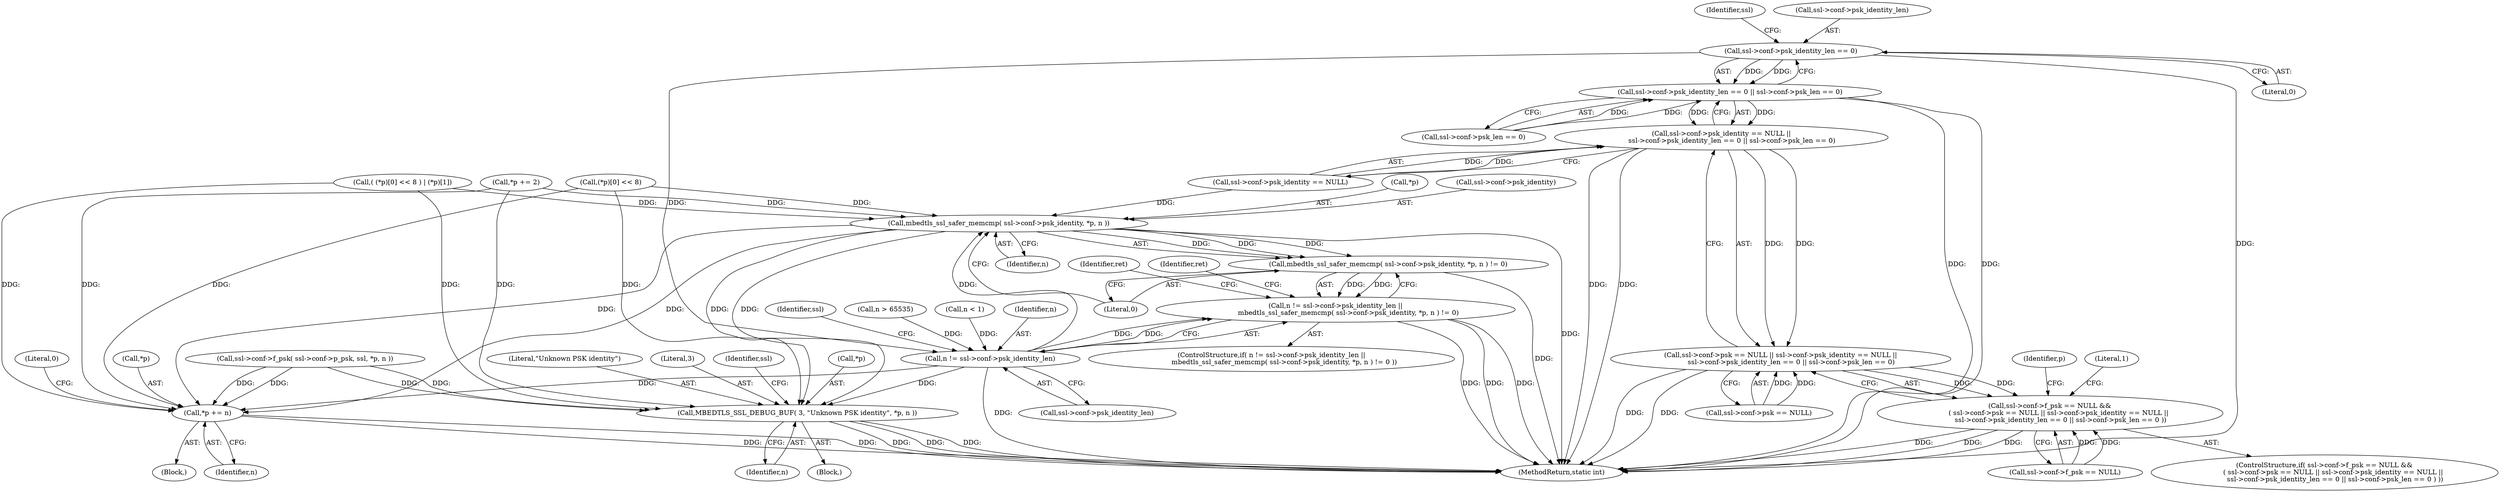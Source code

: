 digraph "0_mbedtls_83c9f495ffe70c7dd280b41fdfd4881485a3bc28@pointer" {
"1000138" [label="(Call,ssl->conf->psk_identity_len == 0)"];
"1000137" [label="(Call,ssl->conf->psk_identity_len == 0 || ssl->conf->psk_len == 0)"];
"1000129" [label="(Call,ssl->conf->psk_identity == NULL ||\n          ssl->conf->psk_identity_len == 0 || ssl->conf->psk_len == 0)"];
"1000121" [label="(Call,ssl->conf->psk == NULL || ssl->conf->psk_identity == NULL ||\n          ssl->conf->psk_identity_len == 0 || ssl->conf->psk_len == 0)"];
"1000113" [label="(Call,ssl->conf->f_psk == NULL &&\n        ( ssl->conf->psk == NULL || ssl->conf->psk_identity == NULL ||\n          ssl->conf->psk_identity_len == 0 || ssl->conf->psk_len == 0 ))"];
"1000238" [label="(Call,n != ssl->conf->psk_identity_len)"];
"1000237" [label="(Call,n != ssl->conf->psk_identity_len ||\n            mbedtls_ssl_safer_memcmp( ssl->conf->psk_identity, *p, n ) != 0)"];
"1000246" [label="(Call,mbedtls_ssl_safer_memcmp( ssl->conf->psk_identity, *p, n ))"];
"1000245" [label="(Call,mbedtls_ssl_safer_memcmp( ssl->conf->psk_identity, *p, n ) != 0)"];
"1000265" [label="(Call,MBEDTLS_SSL_DEBUG_BUF( 3, \"Unknown PSK identity\", *p, n ))"];
"1000277" [label="(Call,*p += n)"];
"1000249" [label="(Identifier,ssl)"];
"1000268" [label="(Call,*p)"];
"1000130" [label="(Call,ssl->conf->psk_identity == NULL)"];
"1000265" [label="(Call,MBEDTLS_SSL_DEBUG_BUF( 3, \"Unknown PSK identity\", *p, n ))"];
"1000184" [label="(Call,*p += 2)"];
"1000283" [label="(MethodReturn,static int)"];
"1000277" [label="(Call,*p += n)"];
"1000247" [label="(Call,ssl->conf->psk_identity)"];
"1000138" [label="(Call,ssl->conf->psk_identity_len == 0)"];
"1000220" [label="(Call,ssl->conf->f_psk( ssl->conf->p_psk, ssl, *p, n ))"];
"1000106" [label="(Block,)"];
"1000145" [label="(Call,ssl->conf->psk_len == 0)"];
"1000267" [label="(Literal,\"Unknown PSK identity\")"];
"1000237" [label="(Call,n != ssl->conf->psk_identity_len ||\n            mbedtls_ssl_safer_memcmp( ssl->conf->psk_identity, *p, n ) != 0)"];
"1000114" [label="(Call,ssl->conf->f_psk == NULL)"];
"1000264" [label="(Block,)"];
"1000278" [label="(Call,*p)"];
"1000144" [label="(Literal,0)"];
"1000194" [label="(Call,n > 65535)"];
"1000266" [label="(Literal,3)"];
"1000270" [label="(Identifier,n)"];
"1000174" [label="(Call,(*p)[0] << 8)"];
"1000240" [label="(Call,ssl->conf->psk_identity_len)"];
"1000236" [label="(ControlStructure,if( n != ssl->conf->psk_identity_len ||\n            mbedtls_ssl_safer_memcmp( ssl->conf->psk_identity, *p, n ) != 0 ))"];
"1000113" [label="(Call,ssl->conf->f_psk == NULL &&\n        ( ssl->conf->psk == NULL || ssl->conf->psk_identity == NULL ||\n          ssl->conf->psk_identity_len == 0 || ssl->conf->psk_len == 0 ))"];
"1000258" [label="(Identifier,ret)"];
"1000255" [label="(Literal,0)"];
"1000173" [label="(Call,( (*p)[0] << 8 ) | (*p)[1])"];
"1000129" [label="(Call,ssl->conf->psk_identity == NULL ||\n          ssl->conf->psk_identity_len == 0 || ssl->conf->psk_len == 0)"];
"1000190" [label="(Call,n < 1)"];
"1000254" [label="(Identifier,n)"];
"1000137" [label="(Call,ssl->conf->psk_identity_len == 0 || ssl->conf->psk_len == 0)"];
"1000262" [label="(Identifier,ret)"];
"1000272" [label="(Identifier,ssl)"];
"1000112" [label="(ControlStructure,if( ssl->conf->f_psk == NULL &&\n        ( ssl->conf->psk == NULL || ssl->conf->psk_identity == NULL ||\n          ssl->conf->psk_identity_len == 0 || ssl->conf->psk_len == 0 ) ))"];
"1000282" [label="(Literal,0)"];
"1000246" [label="(Call,mbedtls_ssl_safer_memcmp( ssl->conf->psk_identity, *p, n ))"];
"1000238" [label="(Call,n != ssl->conf->psk_identity_len)"];
"1000239" [label="(Identifier,n)"];
"1000280" [label="(Identifier,n)"];
"1000245" [label="(Call,mbedtls_ssl_safer_memcmp( ssl->conf->psk_identity, *p, n ) != 0)"];
"1000252" [label="(Call,*p)"];
"1000148" [label="(Identifier,ssl)"];
"1000139" [label="(Call,ssl->conf->psk_identity_len)"];
"1000122" [label="(Call,ssl->conf->psk == NULL)"];
"1000154" [label="(Literal,1)"];
"1000162" [label="(Identifier,p)"];
"1000121" [label="(Call,ssl->conf->psk == NULL || ssl->conf->psk_identity == NULL ||\n          ssl->conf->psk_identity_len == 0 || ssl->conf->psk_len == 0)"];
"1000138" -> "1000137"  [label="AST: "];
"1000138" -> "1000144"  [label="CFG: "];
"1000139" -> "1000138"  [label="AST: "];
"1000144" -> "1000138"  [label="AST: "];
"1000148" -> "1000138"  [label="CFG: "];
"1000137" -> "1000138"  [label="CFG: "];
"1000138" -> "1000283"  [label="DDG: "];
"1000138" -> "1000137"  [label="DDG: "];
"1000138" -> "1000137"  [label="DDG: "];
"1000138" -> "1000238"  [label="DDG: "];
"1000137" -> "1000129"  [label="AST: "];
"1000137" -> "1000145"  [label="CFG: "];
"1000145" -> "1000137"  [label="AST: "];
"1000129" -> "1000137"  [label="CFG: "];
"1000137" -> "1000283"  [label="DDG: "];
"1000137" -> "1000283"  [label="DDG: "];
"1000137" -> "1000129"  [label="DDG: "];
"1000137" -> "1000129"  [label="DDG: "];
"1000145" -> "1000137"  [label="DDG: "];
"1000145" -> "1000137"  [label="DDG: "];
"1000129" -> "1000121"  [label="AST: "];
"1000129" -> "1000130"  [label="CFG: "];
"1000130" -> "1000129"  [label="AST: "];
"1000121" -> "1000129"  [label="CFG: "];
"1000129" -> "1000283"  [label="DDG: "];
"1000129" -> "1000283"  [label="DDG: "];
"1000129" -> "1000121"  [label="DDG: "];
"1000129" -> "1000121"  [label="DDG: "];
"1000130" -> "1000129"  [label="DDG: "];
"1000130" -> "1000129"  [label="DDG: "];
"1000121" -> "1000113"  [label="AST: "];
"1000121" -> "1000122"  [label="CFG: "];
"1000122" -> "1000121"  [label="AST: "];
"1000113" -> "1000121"  [label="CFG: "];
"1000121" -> "1000283"  [label="DDG: "];
"1000121" -> "1000283"  [label="DDG: "];
"1000121" -> "1000113"  [label="DDG: "];
"1000121" -> "1000113"  [label="DDG: "];
"1000122" -> "1000121"  [label="DDG: "];
"1000122" -> "1000121"  [label="DDG: "];
"1000113" -> "1000112"  [label="AST: "];
"1000113" -> "1000114"  [label="CFG: "];
"1000114" -> "1000113"  [label="AST: "];
"1000154" -> "1000113"  [label="CFG: "];
"1000162" -> "1000113"  [label="CFG: "];
"1000113" -> "1000283"  [label="DDG: "];
"1000113" -> "1000283"  [label="DDG: "];
"1000113" -> "1000283"  [label="DDG: "];
"1000114" -> "1000113"  [label="DDG: "];
"1000114" -> "1000113"  [label="DDG: "];
"1000238" -> "1000237"  [label="AST: "];
"1000238" -> "1000240"  [label="CFG: "];
"1000239" -> "1000238"  [label="AST: "];
"1000240" -> "1000238"  [label="AST: "];
"1000249" -> "1000238"  [label="CFG: "];
"1000237" -> "1000238"  [label="CFG: "];
"1000238" -> "1000283"  [label="DDG: "];
"1000238" -> "1000237"  [label="DDG: "];
"1000238" -> "1000237"  [label="DDG: "];
"1000194" -> "1000238"  [label="DDG: "];
"1000190" -> "1000238"  [label="DDG: "];
"1000238" -> "1000246"  [label="DDG: "];
"1000238" -> "1000265"  [label="DDG: "];
"1000238" -> "1000277"  [label="DDG: "];
"1000237" -> "1000236"  [label="AST: "];
"1000237" -> "1000245"  [label="CFG: "];
"1000245" -> "1000237"  [label="AST: "];
"1000258" -> "1000237"  [label="CFG: "];
"1000262" -> "1000237"  [label="CFG: "];
"1000237" -> "1000283"  [label="DDG: "];
"1000237" -> "1000283"  [label="DDG: "];
"1000237" -> "1000283"  [label="DDG: "];
"1000245" -> "1000237"  [label="DDG: "];
"1000245" -> "1000237"  [label="DDG: "];
"1000246" -> "1000245"  [label="AST: "];
"1000246" -> "1000254"  [label="CFG: "];
"1000247" -> "1000246"  [label="AST: "];
"1000252" -> "1000246"  [label="AST: "];
"1000254" -> "1000246"  [label="AST: "];
"1000255" -> "1000246"  [label="CFG: "];
"1000246" -> "1000283"  [label="DDG: "];
"1000246" -> "1000245"  [label="DDG: "];
"1000246" -> "1000245"  [label="DDG: "];
"1000246" -> "1000245"  [label="DDG: "];
"1000130" -> "1000246"  [label="DDG: "];
"1000184" -> "1000246"  [label="DDG: "];
"1000173" -> "1000246"  [label="DDG: "];
"1000174" -> "1000246"  [label="DDG: "];
"1000246" -> "1000265"  [label="DDG: "];
"1000246" -> "1000265"  [label="DDG: "];
"1000246" -> "1000277"  [label="DDG: "];
"1000246" -> "1000277"  [label="DDG: "];
"1000245" -> "1000255"  [label="CFG: "];
"1000255" -> "1000245"  [label="AST: "];
"1000245" -> "1000283"  [label="DDG: "];
"1000265" -> "1000264"  [label="AST: "];
"1000265" -> "1000270"  [label="CFG: "];
"1000266" -> "1000265"  [label="AST: "];
"1000267" -> "1000265"  [label="AST: "];
"1000268" -> "1000265"  [label="AST: "];
"1000270" -> "1000265"  [label="AST: "];
"1000272" -> "1000265"  [label="CFG: "];
"1000265" -> "1000283"  [label="DDG: "];
"1000265" -> "1000283"  [label="DDG: "];
"1000265" -> "1000283"  [label="DDG: "];
"1000220" -> "1000265"  [label="DDG: "];
"1000220" -> "1000265"  [label="DDG: "];
"1000184" -> "1000265"  [label="DDG: "];
"1000173" -> "1000265"  [label="DDG: "];
"1000174" -> "1000265"  [label="DDG: "];
"1000277" -> "1000106"  [label="AST: "];
"1000277" -> "1000280"  [label="CFG: "];
"1000278" -> "1000277"  [label="AST: "];
"1000280" -> "1000277"  [label="AST: "];
"1000282" -> "1000277"  [label="CFG: "];
"1000277" -> "1000283"  [label="DDG: "];
"1000277" -> "1000283"  [label="DDG: "];
"1000220" -> "1000277"  [label="DDG: "];
"1000220" -> "1000277"  [label="DDG: "];
"1000184" -> "1000277"  [label="DDG: "];
"1000173" -> "1000277"  [label="DDG: "];
"1000174" -> "1000277"  [label="DDG: "];
}
